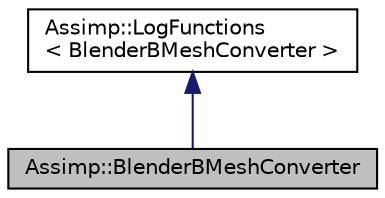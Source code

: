 digraph "Assimp::BlenderBMeshConverter"
{
  edge [fontname="Helvetica",fontsize="10",labelfontname="Helvetica",labelfontsize="10"];
  node [fontname="Helvetica",fontsize="10",shape=record];
  Node1 [label="Assimp::BlenderBMeshConverter",height=0.2,width=0.4,color="black", fillcolor="grey75", style="filled", fontcolor="black"];
  Node2 -> Node1 [dir="back",color="midnightblue",fontsize="10",style="solid",fontname="Helvetica"];
  Node2 [label="Assimp::LogFunctions\l\< BlenderBMeshConverter \>",height=0.2,width=0.4,color="black", fillcolor="white", style="filled",URL="$class_assimp_1_1_log_functions.html"];
}

